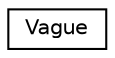 digraph "Graphe hiérarchique des classes"
{
 // INTERACTIVE_SVG=YES
  edge [fontname="Helvetica",fontsize="10",labelfontname="Helvetica",labelfontsize="10"];
  node [fontname="Helvetica",fontsize="10",shape=record];
  rankdir="LR";
  Node0 [label="Vague",height=0.2,width=0.4,color="black", fillcolor="white", style="filled",URL="$class_vague.html",tooltip="Classe qui décrit les vagues d&#39;ennemis. "];
}
